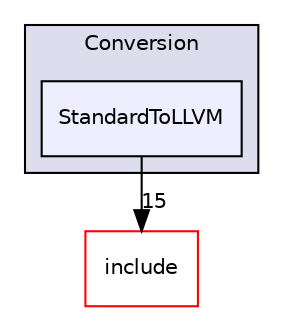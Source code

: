 digraph "lib/Conversion/StandardToLLVM" {
  bgcolor=transparent;
  compound=true
  node [ fontsize="10", fontname="Helvetica"];
  edge [ labelfontsize="10", labelfontname="Helvetica"];
  subgraph clusterdir_fb3681dc9150b247305e64d29dbc20b7 {
    graph [ bgcolor="#ddddee", pencolor="black", label="Conversion" fontname="Helvetica", fontsize="10", URL="dir_fb3681dc9150b247305e64d29dbc20b7.html"]
  dir_8867feec00c857bd297463630f6bdc6a [shape=box, label="StandardToLLVM", style="filled", fillcolor="#eeeeff", pencolor="black", URL="dir_8867feec00c857bd297463630f6bdc6a.html"];
  }
  dir_d44c64559bbebec7f509842c48db8b23 [shape=box label="include" color="red" URL="dir_d44c64559bbebec7f509842c48db8b23.html"];
  dir_8867feec00c857bd297463630f6bdc6a->dir_d44c64559bbebec7f509842c48db8b23 [headlabel="15", labeldistance=1.5 headhref="dir_000066_000000.html"];
}
